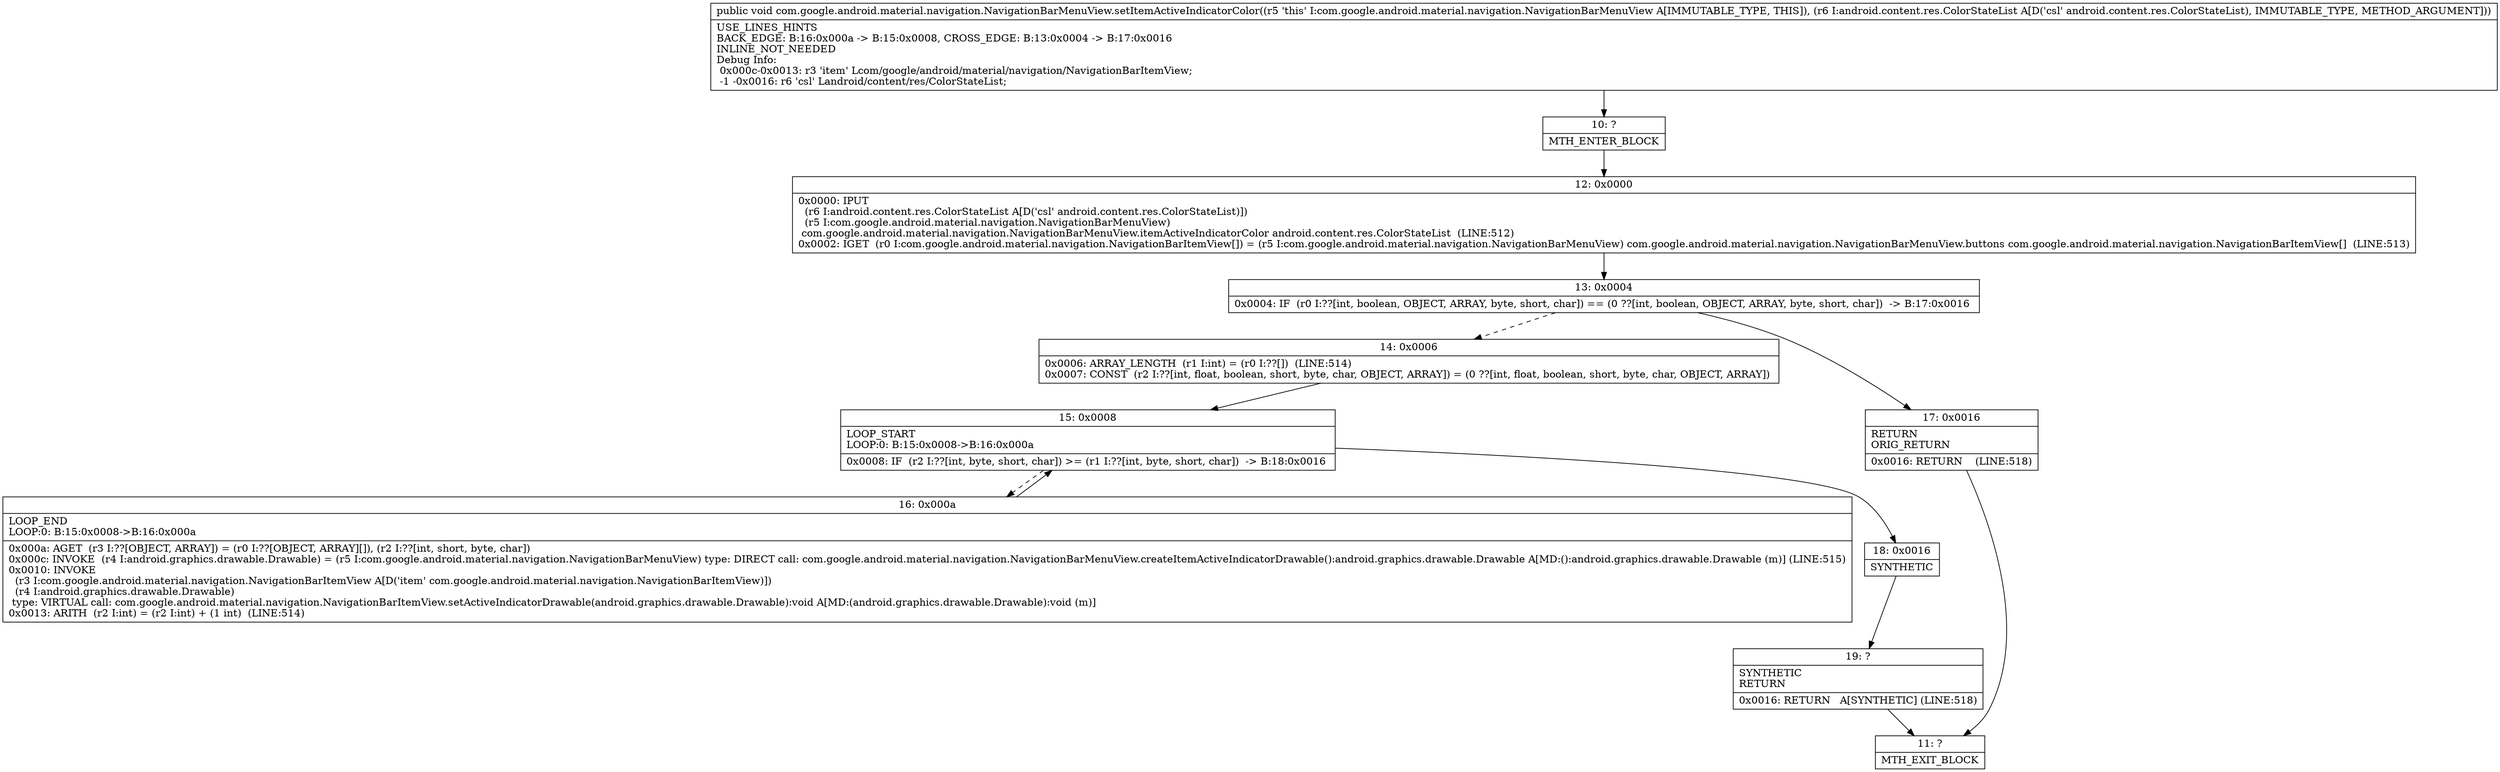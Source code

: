digraph "CFG forcom.google.android.material.navigation.NavigationBarMenuView.setItemActiveIndicatorColor(Landroid\/content\/res\/ColorStateList;)V" {
Node_10 [shape=record,label="{10\:\ ?|MTH_ENTER_BLOCK\l}"];
Node_12 [shape=record,label="{12\:\ 0x0000|0x0000: IPUT  \l  (r6 I:android.content.res.ColorStateList A[D('csl' android.content.res.ColorStateList)])\l  (r5 I:com.google.android.material.navigation.NavigationBarMenuView)\l com.google.android.material.navigation.NavigationBarMenuView.itemActiveIndicatorColor android.content.res.ColorStateList  (LINE:512)\l0x0002: IGET  (r0 I:com.google.android.material.navigation.NavigationBarItemView[]) = (r5 I:com.google.android.material.navigation.NavigationBarMenuView) com.google.android.material.navigation.NavigationBarMenuView.buttons com.google.android.material.navigation.NavigationBarItemView[]  (LINE:513)\l}"];
Node_13 [shape=record,label="{13\:\ 0x0004|0x0004: IF  (r0 I:??[int, boolean, OBJECT, ARRAY, byte, short, char]) == (0 ??[int, boolean, OBJECT, ARRAY, byte, short, char])  \-\> B:17:0x0016 \l}"];
Node_14 [shape=record,label="{14\:\ 0x0006|0x0006: ARRAY_LENGTH  (r1 I:int) = (r0 I:??[])  (LINE:514)\l0x0007: CONST  (r2 I:??[int, float, boolean, short, byte, char, OBJECT, ARRAY]) = (0 ??[int, float, boolean, short, byte, char, OBJECT, ARRAY]) \l}"];
Node_15 [shape=record,label="{15\:\ 0x0008|LOOP_START\lLOOP:0: B:15:0x0008\-\>B:16:0x000a\l|0x0008: IF  (r2 I:??[int, byte, short, char]) \>= (r1 I:??[int, byte, short, char])  \-\> B:18:0x0016 \l}"];
Node_16 [shape=record,label="{16\:\ 0x000a|LOOP_END\lLOOP:0: B:15:0x0008\-\>B:16:0x000a\l|0x000a: AGET  (r3 I:??[OBJECT, ARRAY]) = (r0 I:??[OBJECT, ARRAY][]), (r2 I:??[int, short, byte, char]) \l0x000c: INVOKE  (r4 I:android.graphics.drawable.Drawable) = (r5 I:com.google.android.material.navigation.NavigationBarMenuView) type: DIRECT call: com.google.android.material.navigation.NavigationBarMenuView.createItemActiveIndicatorDrawable():android.graphics.drawable.Drawable A[MD:():android.graphics.drawable.Drawable (m)] (LINE:515)\l0x0010: INVOKE  \l  (r3 I:com.google.android.material.navigation.NavigationBarItemView A[D('item' com.google.android.material.navigation.NavigationBarItemView)])\l  (r4 I:android.graphics.drawable.Drawable)\l type: VIRTUAL call: com.google.android.material.navigation.NavigationBarItemView.setActiveIndicatorDrawable(android.graphics.drawable.Drawable):void A[MD:(android.graphics.drawable.Drawable):void (m)]\l0x0013: ARITH  (r2 I:int) = (r2 I:int) + (1 int)  (LINE:514)\l}"];
Node_18 [shape=record,label="{18\:\ 0x0016|SYNTHETIC\l}"];
Node_19 [shape=record,label="{19\:\ ?|SYNTHETIC\lRETURN\l|0x0016: RETURN   A[SYNTHETIC] (LINE:518)\l}"];
Node_11 [shape=record,label="{11\:\ ?|MTH_EXIT_BLOCK\l}"];
Node_17 [shape=record,label="{17\:\ 0x0016|RETURN\lORIG_RETURN\l|0x0016: RETURN    (LINE:518)\l}"];
MethodNode[shape=record,label="{public void com.google.android.material.navigation.NavigationBarMenuView.setItemActiveIndicatorColor((r5 'this' I:com.google.android.material.navigation.NavigationBarMenuView A[IMMUTABLE_TYPE, THIS]), (r6 I:android.content.res.ColorStateList A[D('csl' android.content.res.ColorStateList), IMMUTABLE_TYPE, METHOD_ARGUMENT]))  | USE_LINES_HINTS\lBACK_EDGE: B:16:0x000a \-\> B:15:0x0008, CROSS_EDGE: B:13:0x0004 \-\> B:17:0x0016\lINLINE_NOT_NEEDED\lDebug Info:\l  0x000c\-0x0013: r3 'item' Lcom\/google\/android\/material\/navigation\/NavigationBarItemView;\l  \-1 \-0x0016: r6 'csl' Landroid\/content\/res\/ColorStateList;\l}"];
MethodNode -> Node_10;Node_10 -> Node_12;
Node_12 -> Node_13;
Node_13 -> Node_14[style=dashed];
Node_13 -> Node_17;
Node_14 -> Node_15;
Node_15 -> Node_16[style=dashed];
Node_15 -> Node_18;
Node_16 -> Node_15;
Node_18 -> Node_19;
Node_19 -> Node_11;
Node_17 -> Node_11;
}

